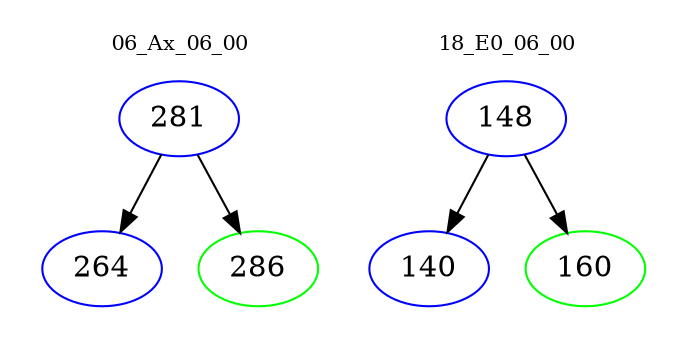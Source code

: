 digraph{
subgraph cluster_0 {
color = white
label = "06_Ax_06_00";
fontsize=10;
T0_281 [label="281", color="blue"]
T0_281 -> T0_264 [color="black"]
T0_264 [label="264", color="blue"]
T0_281 -> T0_286 [color="black"]
T0_286 [label="286", color="green"]
}
subgraph cluster_1 {
color = white
label = "18_E0_06_00";
fontsize=10;
T1_148 [label="148", color="blue"]
T1_148 -> T1_140 [color="black"]
T1_140 [label="140", color="blue"]
T1_148 -> T1_160 [color="black"]
T1_160 [label="160", color="green"]
}
}
